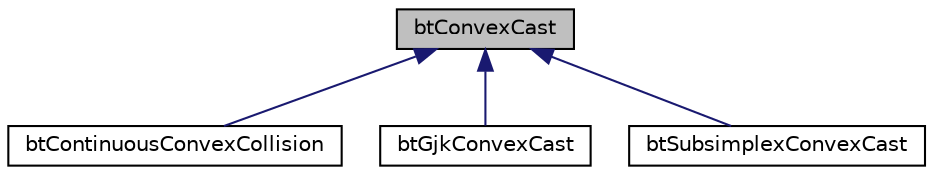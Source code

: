 digraph G
{
  edge [fontname="Helvetica",fontsize="10",labelfontname="Helvetica",labelfontsize="10"];
  node [fontname="Helvetica",fontsize="10",shape=record];
  Node1 [label="btConvexCast",height=0.2,width=0.4,color="black", fillcolor="grey75", style="filled" fontcolor="black"];
  Node1 -> Node2 [dir="back",color="midnightblue",fontsize="10",style="solid",fontname="Helvetica"];
  Node2 [label="btContinuousConvexCollision",height=0.2,width=0.4,color="black", fillcolor="white", style="filled",URL="$classbtContinuousConvexCollision.html",tooltip="btContinuousConvexCollision implements angular and linear time of impact for convex objects..."];
  Node1 -> Node3 [dir="back",color="midnightblue",fontsize="10",style="solid",fontname="Helvetica"];
  Node3 [label="btGjkConvexCast",height=0.2,width=0.4,color="black", fillcolor="white", style="filled",URL="$classbtGjkConvexCast.html",tooltip="GjkConvexCast performs a raycast on a convex object using support mapping."];
  Node1 -> Node4 [dir="back",color="midnightblue",fontsize="10",style="solid",fontname="Helvetica"];
  Node4 [label="btSubsimplexConvexCast",height=0.2,width=0.4,color="black", fillcolor="white", style="filled",URL="$classbtSubsimplexConvexCast.html",tooltip="btSubsimplexConvexCast implements Gino van den Bergens&#39; paper &quot;Ray Casting against bteral Convex Obje..."];
}
